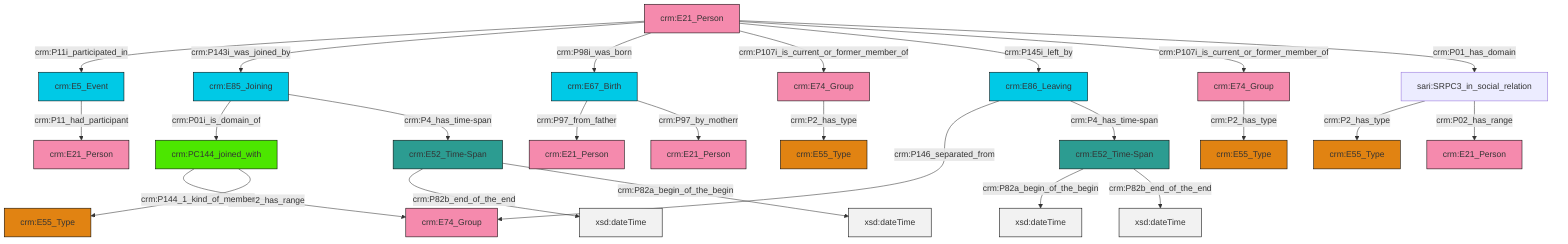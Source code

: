 graph TD
classDef Literal fill:#f2f2f2,stroke:#000000;
classDef CRM_Entity fill:#FFFFFF,stroke:#000000;
classDef Temporal_Entity fill:#00C9E6, stroke:#000000;
classDef Type fill:#E18312, stroke:#000000;
classDef Time-Span fill:#2C9C91, stroke:#000000;
classDef Appellation fill:#FFEB7F, stroke:#000000;
classDef Place fill:#008836, stroke:#000000;
classDef Persistent_Item fill:#B266B2, stroke:#000000;
classDef Conceptual_Object fill:#FFD700, stroke:#000000;
classDef Physical_Thing fill:#D2B48C, stroke:#000000;
classDef Actor fill:#f58aad, stroke:#000000;
classDef PC_Classes fill:#4ce600, stroke:#000000;
classDef Multi fill:#cccccc,stroke:#000000;

0["crm:E21_Person"]:::Actor -->|crm:P11i_participated_in| 1["crm:E5_Event"]:::Temporal_Entity
4["crm:E52_Time-Span"]:::Time-Span -->|crm:P82a_begin_of_the_begin| 5[xsd:dateTime]:::Literal
6["crm:PC144_joined_with"]:::PC_Classes -->|crm:P02_has_range| 7["crm:E74_Group"]:::Actor
8["crm:E86_Leaving"]:::Temporal_Entity -->|crm:P146_separated_from| 7["crm:E74_Group"]:::Actor
0["crm:E21_Person"]:::Actor -->|crm:P143i_was_joined_by| 20["crm:E85_Joining"]:::Temporal_Entity
25["sari:SRPC3_in_social_relation"]:::Default -->|crm:P2_has_type| 26["crm:E55_Type"]:::Type
4["crm:E52_Time-Span"]:::Time-Span -->|crm:P82b_end_of_the_end| 30[xsd:dateTime]:::Literal
0["crm:E21_Person"]:::Actor -->|crm:P98i_was_born| 16["crm:E67_Birth"]:::Temporal_Entity
0["crm:E21_Person"]:::Actor -->|crm:P107i_is_current_or_former_member_of| 34["crm:E74_Group"]:::Actor
0["crm:E21_Person"]:::Actor -->|crm:P145i_left_by| 8["crm:E86_Leaving"]:::Temporal_Entity
16["crm:E67_Birth"]:::Temporal_Entity -->|crm:P97_from_father| 9["crm:E21_Person"]:::Actor
16["crm:E67_Birth"]:::Temporal_Entity -->|crm:P97_by_motherr| 35["crm:E21_Person"]:::Actor
8["crm:E86_Leaving"]:::Temporal_Entity -->|crm:P4_has_time-span| 4["crm:E52_Time-Span"]:::Time-Span
25["sari:SRPC3_in_social_relation"]:::Default -->|crm:P02_has_range| 18["crm:E21_Person"]:::Actor
6["crm:PC144_joined_with"]:::PC_Classes -->|crm:P144_1_kind_of_member| 12["crm:E55_Type"]:::Type
23["crm:E52_Time-Span"]:::Time-Span -->|crm:P82b_end_of_the_end| 39[xsd:dateTime]:::Literal
0["crm:E21_Person"]:::Actor -->|crm:P107i_is_current_or_former_member_of| 21["crm:E74_Group"]:::Actor
20["crm:E85_Joining"]:::Temporal_Entity -->|crm:P01i_is_domain_of| 6["crm:PC144_joined_with"]:::PC_Classes
34["crm:E74_Group"]:::Actor -->|crm:P2_has_type| 27["crm:E55_Type"]:::Type
0["crm:E21_Person"]:::Actor -->|crm:P01_has_domain| 25["sari:SRPC3_in_social_relation"]:::Default
20["crm:E85_Joining"]:::Temporal_Entity -->|crm:P4_has_time-span| 23["crm:E52_Time-Span"]:::Time-Span
1["crm:E5_Event"]:::Temporal_Entity -->|crm:P11_had_participant| 14["crm:E21_Person"]:::Actor
21["crm:E74_Group"]:::Actor -->|crm:P2_has_type| 2["crm:E55_Type"]:::Type
23["crm:E52_Time-Span"]:::Time-Span -->|crm:P82a_begin_of_the_begin| 46[xsd:dateTime]:::Literal